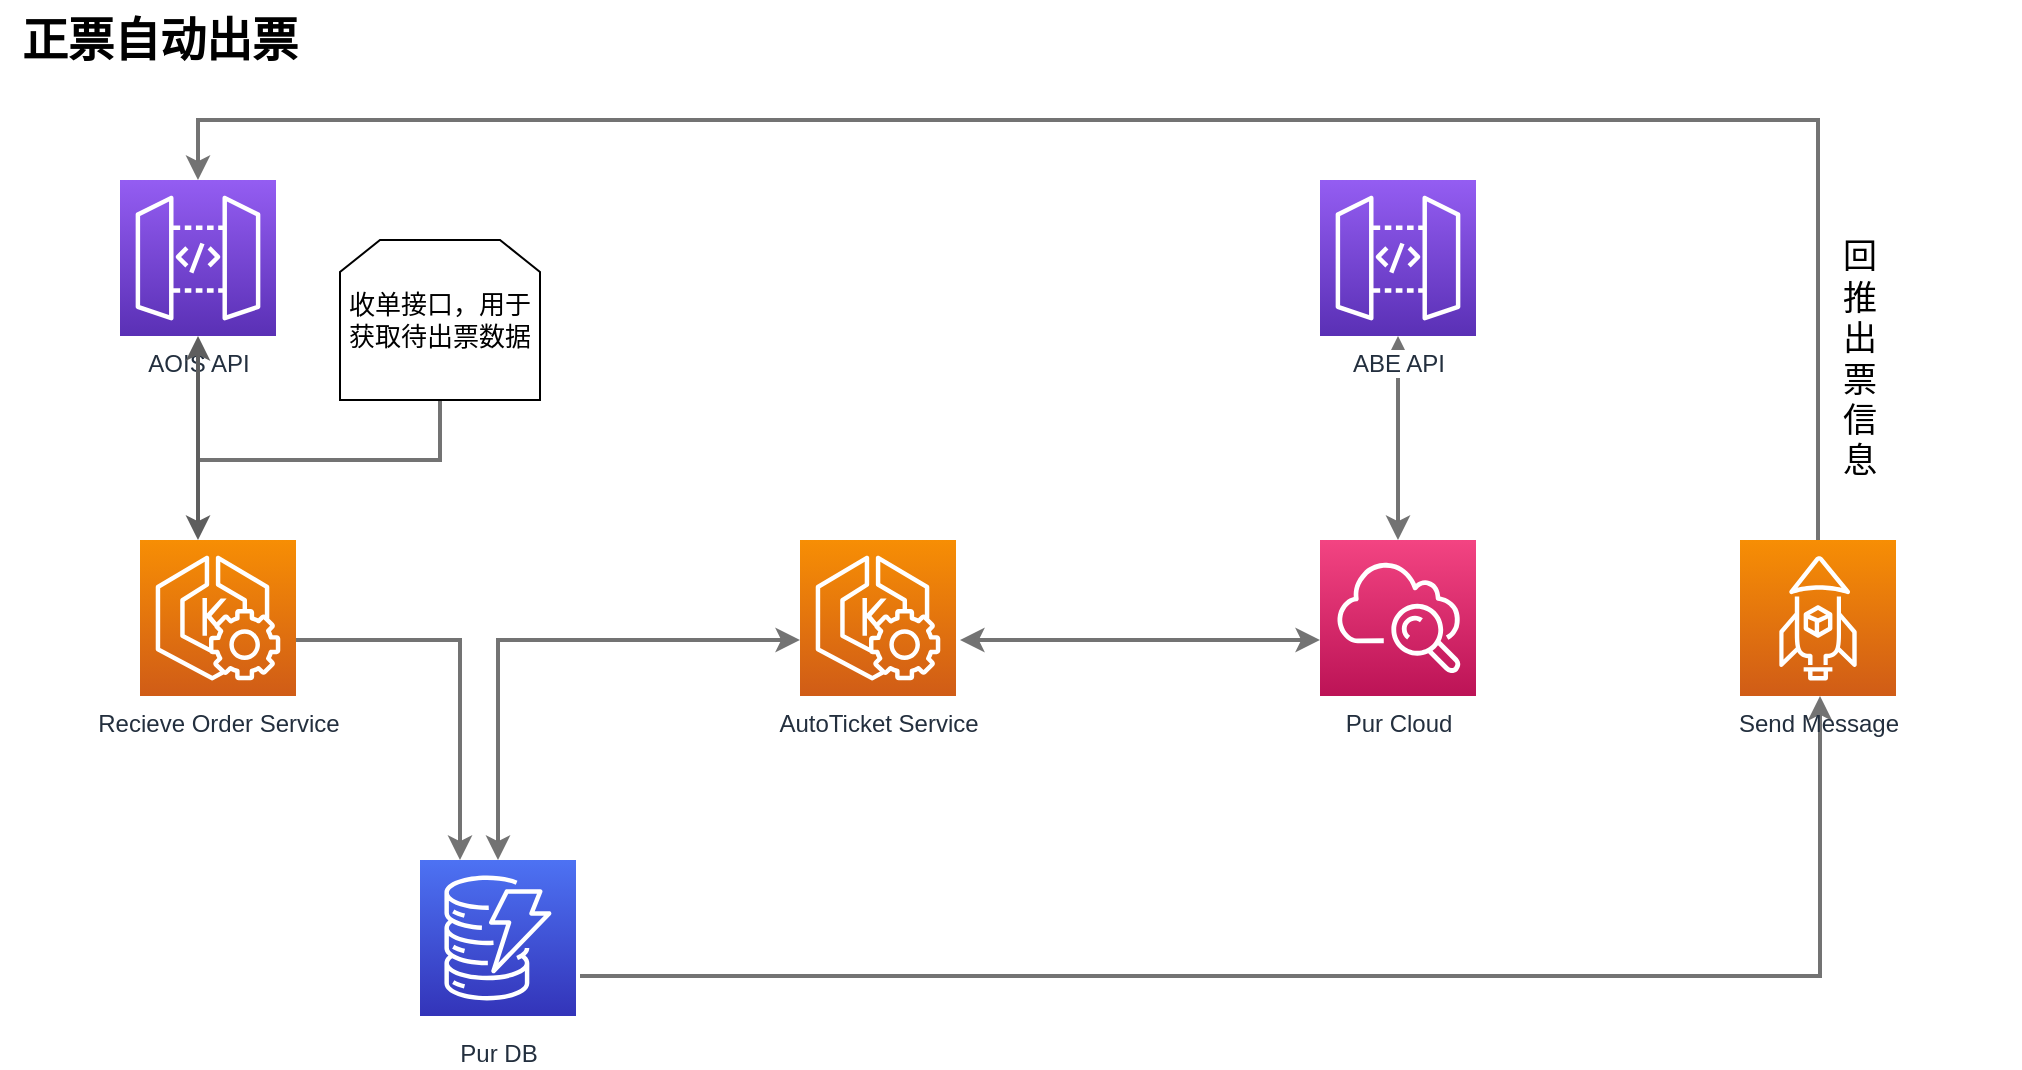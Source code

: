 <mxfile version="15.8.2" type="github">
  <diagram id="Ht1M8jgEwFfnCIfOTk4-" name="Page-1">
    <mxGraphModel dx="1312" dy="794" grid="1" gridSize="10" guides="1" tooltips="1" connect="1" arrows="1" fold="1" page="1" pageScale="1" pageWidth="1169" pageHeight="827" math="0" shadow="0">
      <root>
        <mxCell id="0" />
        <mxCell id="1" parent="0" />
        <mxCell id="dtCVNibUKD_6vnPwl8ef-2" value="正票自动出票" style="text;html=1;align=center;verticalAlign=middle;whiteSpace=wrap;rounded=0;fontSize=23;fontStyle=1" vertex="1" parent="1">
          <mxGeometry x="30" y="20" width="160" height="40" as="geometry" />
        </mxCell>
        <mxCell id="dtCVNibUKD_6vnPwl8ef-14" value="AOIS API" style="outlineConnect=0;fontColor=#232F3E;gradientColor=#945DF2;gradientDirection=north;fillColor=#5A30B5;strokeColor=#ffffff;dashed=0;verticalLabelPosition=bottom;verticalAlign=top;align=center;html=1;fontSize=12;fontStyle=0;aspect=fixed;shape=mxgraph.aws4.resourceIcon;resIcon=mxgraph.aws4.api_gateway;labelBackgroundColor=#ffffff;" vertex="1" parent="1">
          <mxGeometry x="90" y="110" width="78" height="78" as="geometry" />
        </mxCell>
        <mxCell id="dtCVNibUKD_6vnPwl8ef-16" style="rounded=0;orthogonalLoop=1;jettySize=auto;html=1;fontSize=23;strokeWidth=2;edgeStyle=elbowEdgeStyle;startArrow=classic;startFill=1;elbow=vertical;strokeColor=#5E5E5E;" edge="1" parent="1" target="dtCVNibUKD_6vnPwl8ef-14">
          <mxGeometry relative="1" as="geometry">
            <mxPoint x="129" y="290" as="sourcePoint" />
          </mxGeometry>
        </mxCell>
        <mxCell id="dtCVNibUKD_6vnPwl8ef-20" style="edgeStyle=orthogonalEdgeStyle;rounded=0;orthogonalLoop=1;jettySize=auto;html=1;fontSize=23;startArrow=none;startFill=0;strokeWidth=2;strokeColor=#737373;" edge="1" parent="1" target="dtCVNibUKD_6vnPwl8ef-19">
          <mxGeometry relative="1" as="geometry">
            <mxPoint x="167.999" y="329" as="sourcePoint" />
            <Array as="points">
              <mxPoint x="168" y="340" />
              <mxPoint x="260" y="340" />
            </Array>
          </mxGeometry>
        </mxCell>
        <mxCell id="dtCVNibUKD_6vnPwl8ef-19" value="Pur DB" style="outlineConnect=0;fontColor=#232F3E;gradientColor=#4D72F3;gradientDirection=north;fillColor=#3334B9;strokeColor=#ffffff;dashed=0;verticalLabelPosition=bottom;verticalAlign=top;align=center;html=1;fontSize=12;fontStyle=0;aspect=fixed;shape=mxgraph.aws4.resourceIcon;resIcon=mxgraph.aws4.dynamodb;labelBackgroundColor=#ffffff;spacingTop=5;" vertex="1" parent="1">
          <mxGeometry x="240.0" y="450" width="78" height="78" as="geometry" />
        </mxCell>
        <mxCell id="dtCVNibUKD_6vnPwl8ef-22" style="edgeStyle=elbowEdgeStyle;rounded=0;orthogonalLoop=1;jettySize=auto;elbow=vertical;html=1;fontSize=23;startArrow=classic;startFill=1;strokeColor=#737373;strokeWidth=2;endArrow=classic;endFill=1;" edge="1" parent="1" source="dtCVNibUKD_6vnPwl8ef-36" target="dtCVNibUKD_6vnPwl8ef-19">
          <mxGeometry relative="1" as="geometry">
            <mxPoint x="390" y="450" as="targetPoint" />
            <mxPoint x="420" y="350" as="sourcePoint" />
            <Array as="points">
              <mxPoint x="380" y="340" />
              <mxPoint x="460" y="489" />
              <mxPoint x="380" y="549" />
            </Array>
          </mxGeometry>
        </mxCell>
        <mxCell id="dtCVNibUKD_6vnPwl8ef-28" style="edgeStyle=elbowEdgeStyle;rounded=0;orthogonalLoop=1;jettySize=auto;elbow=vertical;html=1;fontSize=23;startArrow=classic;startFill=1;strokeColor=#737373;strokeWidth=2;" edge="1" parent="1" target="dtCVNibUKD_6vnPwl8ef-24">
          <mxGeometry relative="1" as="geometry">
            <mxPoint x="510" y="340" as="sourcePoint" />
            <Array as="points">
              <mxPoint x="599" y="340" />
            </Array>
          </mxGeometry>
        </mxCell>
        <mxCell id="dtCVNibUKD_6vnPwl8ef-29" style="edgeStyle=elbowEdgeStyle;rounded=0;orthogonalLoop=1;jettySize=auto;elbow=vertical;html=1;fontSize=23;startArrow=classic;startFill=1;strokeColor=#737373;strokeWidth=2;" edge="1" parent="1" source="dtCVNibUKD_6vnPwl8ef-24" target="dtCVNibUKD_6vnPwl8ef-25">
          <mxGeometry relative="1" as="geometry" />
        </mxCell>
        <mxCell id="dtCVNibUKD_6vnPwl8ef-24" value="Pur Cloud" style="outlineConnect=0;fontColor=#232F3E;gradientColor=#F34482;gradientDirection=north;fillColor=#BC1356;strokeColor=#ffffff;dashed=0;verticalLabelPosition=bottom;verticalAlign=top;align=center;html=1;fontSize=12;fontStyle=0;aspect=fixed;shape=mxgraph.aws4.resourceIcon;resIcon=mxgraph.aws4.cloudwatch;labelBackgroundColor=#ffffff;" vertex="1" parent="1">
          <mxGeometry x="690.0" y="290" width="78" height="78" as="geometry" />
        </mxCell>
        <mxCell id="dtCVNibUKD_6vnPwl8ef-25" value="ABE API" style="outlineConnect=0;fontColor=#232F3E;gradientColor=#945DF2;gradientDirection=north;fillColor=#5A30B5;strokeColor=#ffffff;dashed=0;verticalLabelPosition=bottom;verticalAlign=top;align=center;html=1;fontSize=12;fontStyle=0;aspect=fixed;shape=mxgraph.aws4.resourceIcon;resIcon=mxgraph.aws4.api_gateway;labelBackgroundColor=#ffffff;" vertex="1" parent="1">
          <mxGeometry x="690" y="110" width="78" height="78" as="geometry" />
        </mxCell>
        <mxCell id="dtCVNibUKD_6vnPwl8ef-33" style="rounded=0;orthogonalLoop=1;jettySize=auto;html=1;fontSize=23;startArrow=classic;startFill=1;strokeColor=#737373;strokeWidth=2;edgeStyle=orthogonalEdgeStyle;endArrow=none;endFill=0;" edge="1" parent="1">
          <mxGeometry relative="1" as="geometry">
            <mxPoint x="320" y="508" as="targetPoint" />
            <mxPoint x="940" y="368" as="sourcePoint" />
            <Array as="points">
              <mxPoint x="940" y="508" />
            </Array>
          </mxGeometry>
        </mxCell>
        <mxCell id="dtCVNibUKD_6vnPwl8ef-34" style="edgeStyle=orthogonalEdgeStyle;rounded=0;orthogonalLoop=1;jettySize=auto;html=1;fontSize=23;startArrow=none;startFill=0;endArrow=classic;endFill=1;strokeColor=#737373;strokeWidth=2;" edge="1" parent="1" source="dtCVNibUKD_6vnPwl8ef-30" target="dtCVNibUKD_6vnPwl8ef-14">
          <mxGeometry relative="1" as="geometry">
            <mxPoint x="190" y="140" as="targetPoint" />
            <Array as="points">
              <mxPoint x="939" y="80" />
              <mxPoint x="129" y="80" />
            </Array>
          </mxGeometry>
        </mxCell>
        <mxCell id="dtCVNibUKD_6vnPwl8ef-30" value="Send Message" style="sketch=0;points=[[0,0,0],[0.25,0,0],[0.5,0,0],[0.75,0,0],[1,0,0],[0,1,0],[0.25,1,0],[0.5,1,0],[0.75,1,0],[1,1,0],[0,0.25,0],[0,0.5,0],[0,0.75,0],[1,0.25,0],[1,0.5,0],[1,0.75,0]];outlineConnect=0;fontColor=#232F3E;gradientColor=#F78E04;gradientDirection=north;fillColor=#D05C17;strokeColor=#ffffff;dashed=0;verticalLabelPosition=bottom;verticalAlign=top;align=center;html=1;fontSize=12;fontStyle=0;aspect=fixed;shape=mxgraph.aws4.resourceIcon;resIcon=mxgraph.aws4.bottlerocket;" vertex="1" parent="1">
          <mxGeometry x="900" y="290" width="78" height="78" as="geometry" />
        </mxCell>
        <mxCell id="dtCVNibUKD_6vnPwl8ef-35" value="Recieve Order Service" style="sketch=0;points=[[0,0,0],[0.25,0,0],[0.5,0,0],[0.75,0,0],[1,0,0],[0,1,0],[0.25,1,0],[0.5,1,0],[0.75,1,0],[1,1,0],[0,0.25,0],[0,0.5,0],[0,0.75,0],[1,0.25,0],[1,0.5,0],[1,0.75,0]];outlineConnect=0;fontColor=#232F3E;gradientColor=#F78E04;gradientDirection=north;fillColor=#D05C17;strokeColor=#ffffff;dashed=0;verticalLabelPosition=bottom;verticalAlign=top;align=center;html=1;fontSize=12;fontStyle=0;aspect=fixed;shape=mxgraph.aws4.resourceIcon;resIcon=mxgraph.aws4.eks_distro;" vertex="1" parent="1">
          <mxGeometry x="100" y="290" width="78" height="78" as="geometry" />
        </mxCell>
        <mxCell id="dtCVNibUKD_6vnPwl8ef-38" value="回&lt;br&gt;推&lt;br&gt;出&lt;br&gt;票&lt;br&gt;信&lt;br&gt;息" style="text;html=1;align=center;verticalAlign=middle;whiteSpace=wrap;rounded=0;fontSize=17;fontStyle=0" vertex="1" parent="1">
          <mxGeometry x="880" y="180" width="160" height="40" as="geometry" />
        </mxCell>
        <mxCell id="dtCVNibUKD_6vnPwl8ef-43" style="edgeStyle=orthogonalEdgeStyle;rounded=0;orthogonalLoop=1;jettySize=auto;html=1;fontSize=17;startArrow=none;startFill=0;endArrow=none;endFill=0;strokeColor=#737373;strokeWidth=2;" edge="1" parent="1">
          <mxGeometry relative="1" as="geometry">
            <mxPoint x="130" y="250" as="targetPoint" />
            <mxPoint x="250" y="220" as="sourcePoint" />
            <Array as="points">
              <mxPoint x="250" y="250" />
              <mxPoint x="130" y="250" />
            </Array>
          </mxGeometry>
        </mxCell>
        <mxCell id="dtCVNibUKD_6vnPwl8ef-44" value="&lt;span&gt;收单接口，用于获取待出票数据&lt;/span&gt;" style="shape=loopLimit;whiteSpace=wrap;html=1;fontSize=13;" vertex="1" parent="1">
          <mxGeometry x="200" y="140" width="100" height="80" as="geometry" />
        </mxCell>
        <mxCell id="dtCVNibUKD_6vnPwl8ef-36" value="AutoTicket Service" style="sketch=0;points=[[0,0,0],[0.25,0,0],[0.5,0,0],[0.75,0,0],[1,0,0],[0,1,0],[0.25,1,0],[0.5,1,0],[0.75,1,0],[1,1,0],[0,0.25,0],[0,0.5,0],[0,0.75,0],[1,0.25,0],[1,0.5,0],[1,0.75,0]];outlineConnect=0;fontColor=#232F3E;gradientColor=#F78E04;gradientDirection=north;fillColor=#D05C17;strokeColor=#ffffff;dashed=0;verticalLabelPosition=bottom;verticalAlign=top;align=center;html=1;fontSize=12;fontStyle=0;aspect=fixed;shape=mxgraph.aws4.resourceIcon;resIcon=mxgraph.aws4.eks_distro;" vertex="1" parent="1">
          <mxGeometry x="430" y="290" width="78" height="78" as="geometry" />
        </mxCell>
        <mxCell id="dtCVNibUKD_6vnPwl8ef-46" value="" style="edgeStyle=elbowEdgeStyle;rounded=0;orthogonalLoop=1;jettySize=auto;elbow=vertical;html=1;fontSize=23;startArrow=classic;startFill=1;strokeColor=#737373;strokeWidth=2;endArrow=none;" edge="1" parent="1" target="dtCVNibUKD_6vnPwl8ef-36">
          <mxGeometry relative="1" as="geometry">
            <mxPoint x="508" y="329" as="sourcePoint" />
            <mxPoint x="690.0" y="340" as="targetPoint" />
            <Array as="points" />
          </mxGeometry>
        </mxCell>
      </root>
    </mxGraphModel>
  </diagram>
</mxfile>
